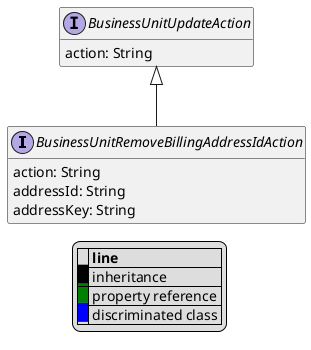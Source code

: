 @startuml

hide empty fields
hide empty methods
legend
|= |= line |
|<back:black>   </back>| inheritance |
|<back:green>   </back>| property reference |
|<back:blue>   </back>| discriminated class |
endlegend
interface BusinessUnitRemoveBillingAddressIdAction [[BusinessUnitRemoveBillingAddressIdAction.svg]] extends BusinessUnitUpdateAction {
    action: String
    addressId: String
    addressKey: String
}
interface BusinessUnitUpdateAction [[BusinessUnitUpdateAction.svg]]  {
    action: String
}





@enduml
